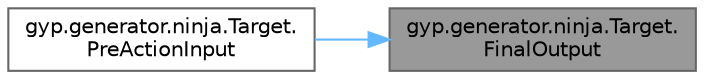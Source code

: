 digraph "gyp.generator.ninja.Target.FinalOutput"
{
 // LATEX_PDF_SIZE
  bgcolor="transparent";
  edge [fontname=Helvetica,fontsize=10,labelfontname=Helvetica,labelfontsize=10];
  node [fontname=Helvetica,fontsize=10,shape=box,height=0.2,width=0.4];
  rankdir="RL";
  Node1 [id="Node000001",label="gyp.generator.ninja.Target.\lFinalOutput",height=0.2,width=0.4,color="gray40", fillcolor="grey60", style="filled", fontcolor="black",tooltip=" "];
  Node1 -> Node2 [id="edge1_Node000001_Node000002",dir="back",color="steelblue1",style="solid",tooltip=" "];
  Node2 [id="Node000002",label="gyp.generator.ninja.Target.\lPreActionInput",height=0.2,width=0.4,color="grey40", fillcolor="white", style="filled",URL="$classgyp_1_1generator_1_1ninja_1_1_target.html#a26a17cf17a676351bfd0c4a60fb84b67",tooltip=" "];
}
